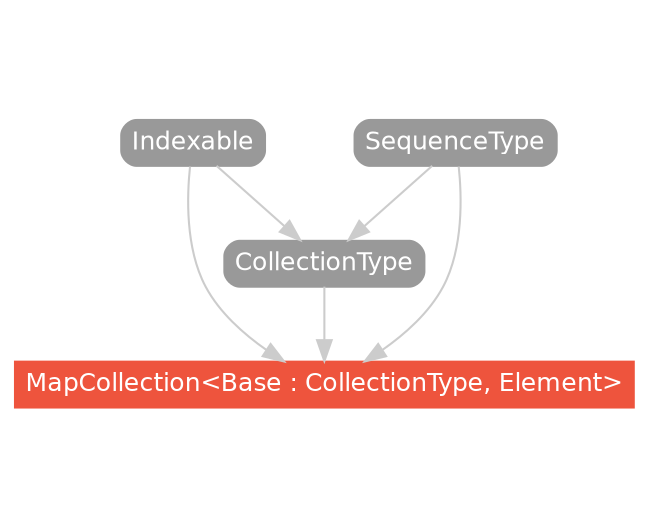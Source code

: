 strict digraph "MapCollection<Base : CollectionType, Element> - Type Hierarchy - SwiftDoc.org" {
    pad="0.1,0.8"
    node [shape=box, style="filled,rounded", color="#999999", fillcolor="#999999", fontcolor=white, fontname=Helvetica, fontnames="Helvetica,sansserif", fontsize=12, margin="0.07,0.05", height="0.3"]
    edge [color="#cccccc"]
    "CollectionType" [URL="/protocol/CollectionType/"]
    "Indexable" [URL="/protocol/Indexable/"]
    "MapCollection<Base : CollectionType, Element>" [URL="/type/MapCollection/", style="filled", fillcolor="#ee543d", color="#ee543d"]
    "SequenceType" [URL="/protocol/SequenceType/"]    "CollectionType" -> "MapCollection<Base : CollectionType, Element>"
    "Indexable" -> "MapCollection<Base : CollectionType, Element>"
    "SequenceType" -> "MapCollection<Base : CollectionType, Element>"
    "Indexable" -> "CollectionType"
    "SequenceType" -> "CollectionType"
    subgraph Types {
        rank = max; "MapCollection<Base : CollectionType, Element>";
    }
}